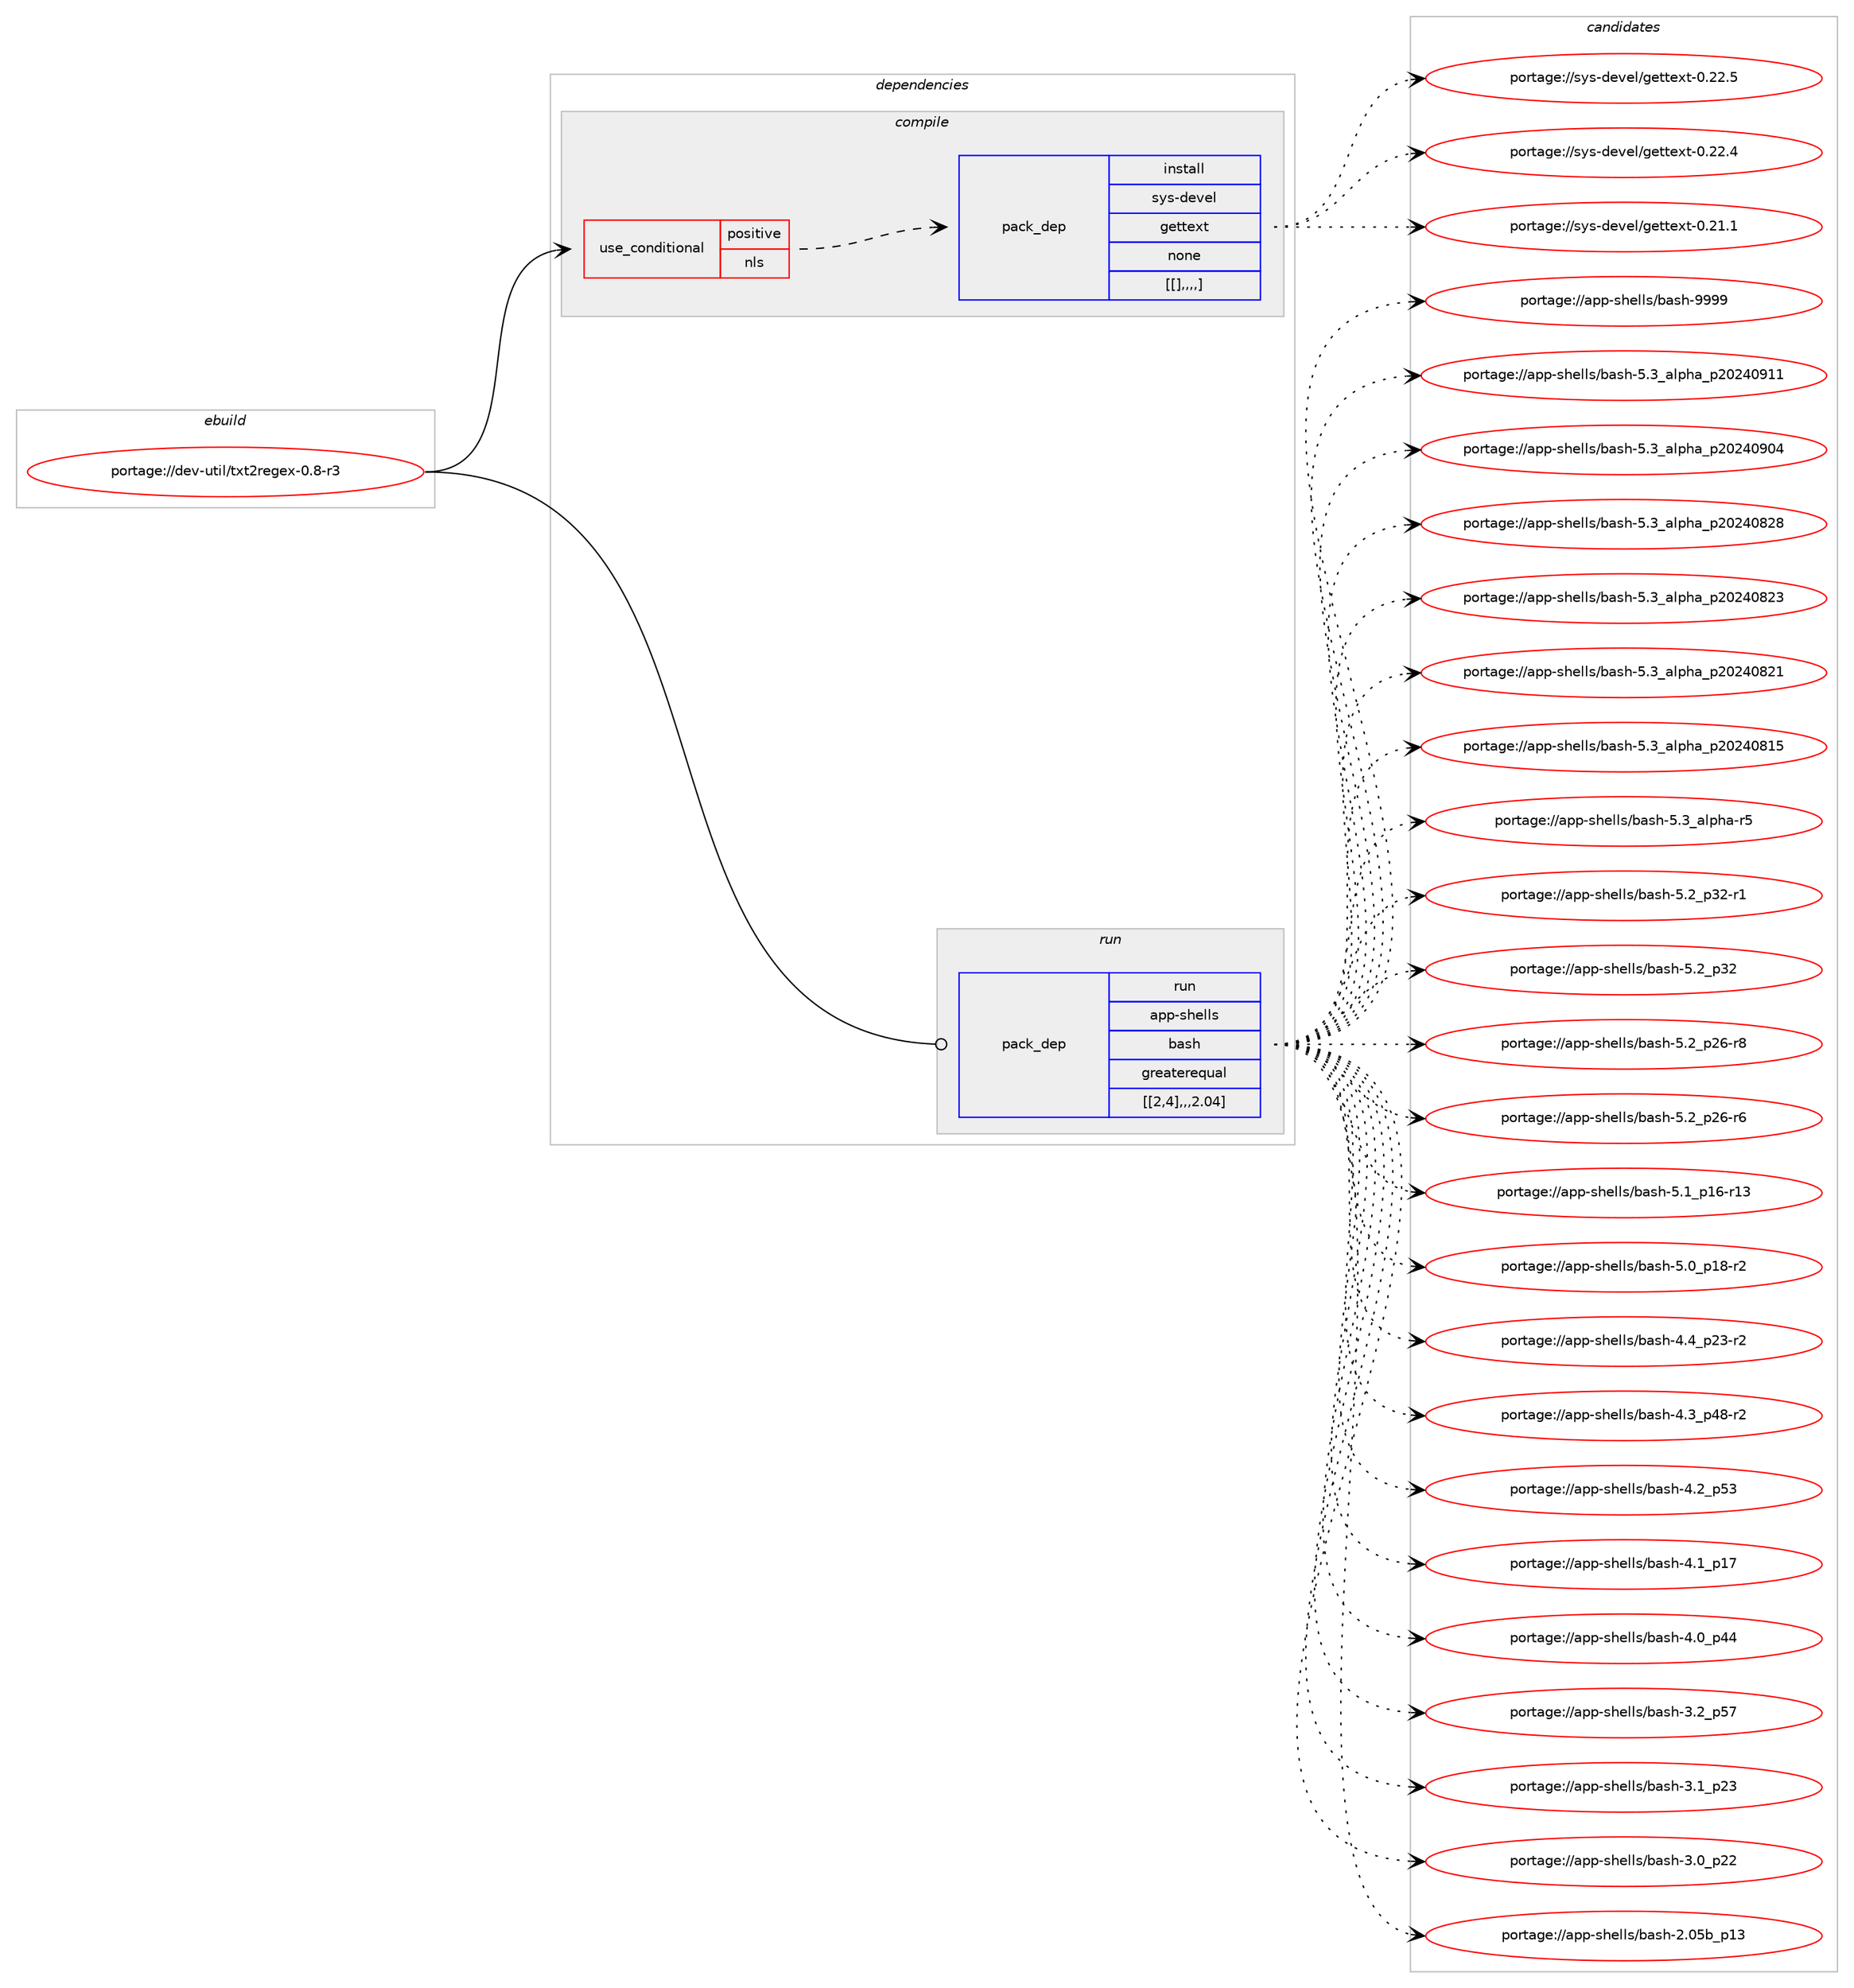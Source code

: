 digraph prolog {

# *************
# Graph options
# *************

newrank=true;
concentrate=true;
compound=true;
graph [rankdir=LR,fontname=Helvetica,fontsize=10,ranksep=1.5];#, ranksep=2.5, nodesep=0.2];
edge  [arrowhead=vee];
node  [fontname=Helvetica,fontsize=10];

# **********
# The ebuild
# **********

subgraph cluster_leftcol {
color=gray;
label=<<i>ebuild</i>>;
id [label="portage://dev-util/txt2regex-0.8-r3", color=red, width=4, href="../dev-util/txt2regex-0.8-r3.svg"];
}

# ****************
# The dependencies
# ****************

subgraph cluster_midcol {
color=gray;
label=<<i>dependencies</i>>;
subgraph cluster_compile {
fillcolor="#eeeeee";
style=filled;
label=<<i>compile</i>>;
subgraph cond63544 {
dependency223527 [label=<<TABLE BORDER="0" CELLBORDER="1" CELLSPACING="0" CELLPADDING="4"><TR><TD ROWSPAN="3" CELLPADDING="10">use_conditional</TD></TR><TR><TD>positive</TD></TR><TR><TD>nls</TD></TR></TABLE>>, shape=none, color=red];
subgraph pack158544 {
dependency223528 [label=<<TABLE BORDER="0" CELLBORDER="1" CELLSPACING="0" CELLPADDING="4" WIDTH="220"><TR><TD ROWSPAN="6" CELLPADDING="30">pack_dep</TD></TR><TR><TD WIDTH="110">install</TD></TR><TR><TD>sys-devel</TD></TR><TR><TD>gettext</TD></TR><TR><TD>none</TD></TR><TR><TD>[[],,,,]</TD></TR></TABLE>>, shape=none, color=blue];
}
dependency223527:e -> dependency223528:w [weight=20,style="dashed",arrowhead="vee"];
}
id:e -> dependency223527:w [weight=20,style="solid",arrowhead="vee"];
}
subgraph cluster_compileandrun {
fillcolor="#eeeeee";
style=filled;
label=<<i>compile and run</i>>;
}
subgraph cluster_run {
fillcolor="#eeeeee";
style=filled;
label=<<i>run</i>>;
subgraph pack158545 {
dependency223529 [label=<<TABLE BORDER="0" CELLBORDER="1" CELLSPACING="0" CELLPADDING="4" WIDTH="220"><TR><TD ROWSPAN="6" CELLPADDING="30">pack_dep</TD></TR><TR><TD WIDTH="110">run</TD></TR><TR><TD>app-shells</TD></TR><TR><TD>bash</TD></TR><TR><TD>greaterequal</TD></TR><TR><TD>[[2,4],,,2.04]</TD></TR></TABLE>>, shape=none, color=blue];
}
id:e -> dependency223529:w [weight=20,style="solid",arrowhead="odot"];
}
}

# **************
# The candidates
# **************

subgraph cluster_choices {
rank=same;
color=gray;
label=<<i>candidates</i>>;

subgraph choice158544 {
color=black;
nodesep=1;
choice115121115451001011181011084710310111611610112011645484650504653 [label="portage://sys-devel/gettext-0.22.5", color=red, width=4,href="../sys-devel/gettext-0.22.5.svg"];
choice115121115451001011181011084710310111611610112011645484650504652 [label="portage://sys-devel/gettext-0.22.4", color=red, width=4,href="../sys-devel/gettext-0.22.4.svg"];
choice115121115451001011181011084710310111611610112011645484650494649 [label="portage://sys-devel/gettext-0.21.1", color=red, width=4,href="../sys-devel/gettext-0.21.1.svg"];
dependency223528:e -> choice115121115451001011181011084710310111611610112011645484650504653:w [style=dotted,weight="100"];
dependency223528:e -> choice115121115451001011181011084710310111611610112011645484650504652:w [style=dotted,weight="100"];
dependency223528:e -> choice115121115451001011181011084710310111611610112011645484650494649:w [style=dotted,weight="100"];
}
subgraph choice158545 {
color=black;
nodesep=1;
choice97112112451151041011081081154798971151044557575757 [label="portage://app-shells/bash-9999", color=red, width=4,href="../app-shells/bash-9999.svg"];
choice971121124511510410110810811547989711510445534651959710811210497951125048505248574949 [label="portage://app-shells/bash-5.3_alpha_p20240911", color=red, width=4,href="../app-shells/bash-5.3_alpha_p20240911.svg"];
choice971121124511510410110810811547989711510445534651959710811210497951125048505248574852 [label="portage://app-shells/bash-5.3_alpha_p20240904", color=red, width=4,href="../app-shells/bash-5.3_alpha_p20240904.svg"];
choice971121124511510410110810811547989711510445534651959710811210497951125048505248565056 [label="portage://app-shells/bash-5.3_alpha_p20240828", color=red, width=4,href="../app-shells/bash-5.3_alpha_p20240828.svg"];
choice971121124511510410110810811547989711510445534651959710811210497951125048505248565051 [label="portage://app-shells/bash-5.3_alpha_p20240823", color=red, width=4,href="../app-shells/bash-5.3_alpha_p20240823.svg"];
choice971121124511510410110810811547989711510445534651959710811210497951125048505248565049 [label="portage://app-shells/bash-5.3_alpha_p20240821", color=red, width=4,href="../app-shells/bash-5.3_alpha_p20240821.svg"];
choice971121124511510410110810811547989711510445534651959710811210497951125048505248564953 [label="portage://app-shells/bash-5.3_alpha_p20240815", color=red, width=4,href="../app-shells/bash-5.3_alpha_p20240815.svg"];
choice9711211245115104101108108115479897115104455346519597108112104974511453 [label="portage://app-shells/bash-5.3_alpha-r5", color=red, width=4,href="../app-shells/bash-5.3_alpha-r5.svg"];
choice9711211245115104101108108115479897115104455346509511251504511449 [label="portage://app-shells/bash-5.2_p32-r1", color=red, width=4,href="../app-shells/bash-5.2_p32-r1.svg"];
choice971121124511510410110810811547989711510445534650951125150 [label="portage://app-shells/bash-5.2_p32", color=red, width=4,href="../app-shells/bash-5.2_p32.svg"];
choice9711211245115104101108108115479897115104455346509511250544511456 [label="portage://app-shells/bash-5.2_p26-r8", color=red, width=4,href="../app-shells/bash-5.2_p26-r8.svg"];
choice9711211245115104101108108115479897115104455346509511250544511454 [label="portage://app-shells/bash-5.2_p26-r6", color=red, width=4,href="../app-shells/bash-5.2_p26-r6.svg"];
choice971121124511510410110810811547989711510445534649951124954451144951 [label="portage://app-shells/bash-5.1_p16-r13", color=red, width=4,href="../app-shells/bash-5.1_p16-r13.svg"];
choice9711211245115104101108108115479897115104455346489511249564511450 [label="portage://app-shells/bash-5.0_p18-r2", color=red, width=4,href="../app-shells/bash-5.0_p18-r2.svg"];
choice9711211245115104101108108115479897115104455246529511250514511450 [label="portage://app-shells/bash-4.4_p23-r2", color=red, width=4,href="../app-shells/bash-4.4_p23-r2.svg"];
choice9711211245115104101108108115479897115104455246519511252564511450 [label="portage://app-shells/bash-4.3_p48-r2", color=red, width=4,href="../app-shells/bash-4.3_p48-r2.svg"];
choice971121124511510410110810811547989711510445524650951125351 [label="portage://app-shells/bash-4.2_p53", color=red, width=4,href="../app-shells/bash-4.2_p53.svg"];
choice971121124511510410110810811547989711510445524649951124955 [label="portage://app-shells/bash-4.1_p17", color=red, width=4,href="../app-shells/bash-4.1_p17.svg"];
choice971121124511510410110810811547989711510445524648951125252 [label="portage://app-shells/bash-4.0_p44", color=red, width=4,href="../app-shells/bash-4.0_p44.svg"];
choice971121124511510410110810811547989711510445514650951125355 [label="portage://app-shells/bash-3.2_p57", color=red, width=4,href="../app-shells/bash-3.2_p57.svg"];
choice971121124511510410110810811547989711510445514649951125051 [label="portage://app-shells/bash-3.1_p23", color=red, width=4,href="../app-shells/bash-3.1_p23.svg"];
choice971121124511510410110810811547989711510445514648951125050 [label="portage://app-shells/bash-3.0_p22", color=red, width=4,href="../app-shells/bash-3.0_p22.svg"];
choice9711211245115104101108108115479897115104455046485398951124951 [label="portage://app-shells/bash-2.05b_p13", color=red, width=4,href="../app-shells/bash-2.05b_p13.svg"];
dependency223529:e -> choice97112112451151041011081081154798971151044557575757:w [style=dotted,weight="100"];
dependency223529:e -> choice971121124511510410110810811547989711510445534651959710811210497951125048505248574949:w [style=dotted,weight="100"];
dependency223529:e -> choice971121124511510410110810811547989711510445534651959710811210497951125048505248574852:w [style=dotted,weight="100"];
dependency223529:e -> choice971121124511510410110810811547989711510445534651959710811210497951125048505248565056:w [style=dotted,weight="100"];
dependency223529:e -> choice971121124511510410110810811547989711510445534651959710811210497951125048505248565051:w [style=dotted,weight="100"];
dependency223529:e -> choice971121124511510410110810811547989711510445534651959710811210497951125048505248565049:w [style=dotted,weight="100"];
dependency223529:e -> choice971121124511510410110810811547989711510445534651959710811210497951125048505248564953:w [style=dotted,weight="100"];
dependency223529:e -> choice9711211245115104101108108115479897115104455346519597108112104974511453:w [style=dotted,weight="100"];
dependency223529:e -> choice9711211245115104101108108115479897115104455346509511251504511449:w [style=dotted,weight="100"];
dependency223529:e -> choice971121124511510410110810811547989711510445534650951125150:w [style=dotted,weight="100"];
dependency223529:e -> choice9711211245115104101108108115479897115104455346509511250544511456:w [style=dotted,weight="100"];
dependency223529:e -> choice9711211245115104101108108115479897115104455346509511250544511454:w [style=dotted,weight="100"];
dependency223529:e -> choice971121124511510410110810811547989711510445534649951124954451144951:w [style=dotted,weight="100"];
dependency223529:e -> choice9711211245115104101108108115479897115104455346489511249564511450:w [style=dotted,weight="100"];
dependency223529:e -> choice9711211245115104101108108115479897115104455246529511250514511450:w [style=dotted,weight="100"];
dependency223529:e -> choice9711211245115104101108108115479897115104455246519511252564511450:w [style=dotted,weight="100"];
dependency223529:e -> choice971121124511510410110810811547989711510445524650951125351:w [style=dotted,weight="100"];
dependency223529:e -> choice971121124511510410110810811547989711510445524649951124955:w [style=dotted,weight="100"];
dependency223529:e -> choice971121124511510410110810811547989711510445524648951125252:w [style=dotted,weight="100"];
dependency223529:e -> choice971121124511510410110810811547989711510445514650951125355:w [style=dotted,weight="100"];
dependency223529:e -> choice971121124511510410110810811547989711510445514649951125051:w [style=dotted,weight="100"];
dependency223529:e -> choice971121124511510410110810811547989711510445514648951125050:w [style=dotted,weight="100"];
dependency223529:e -> choice9711211245115104101108108115479897115104455046485398951124951:w [style=dotted,weight="100"];
}
}

}
